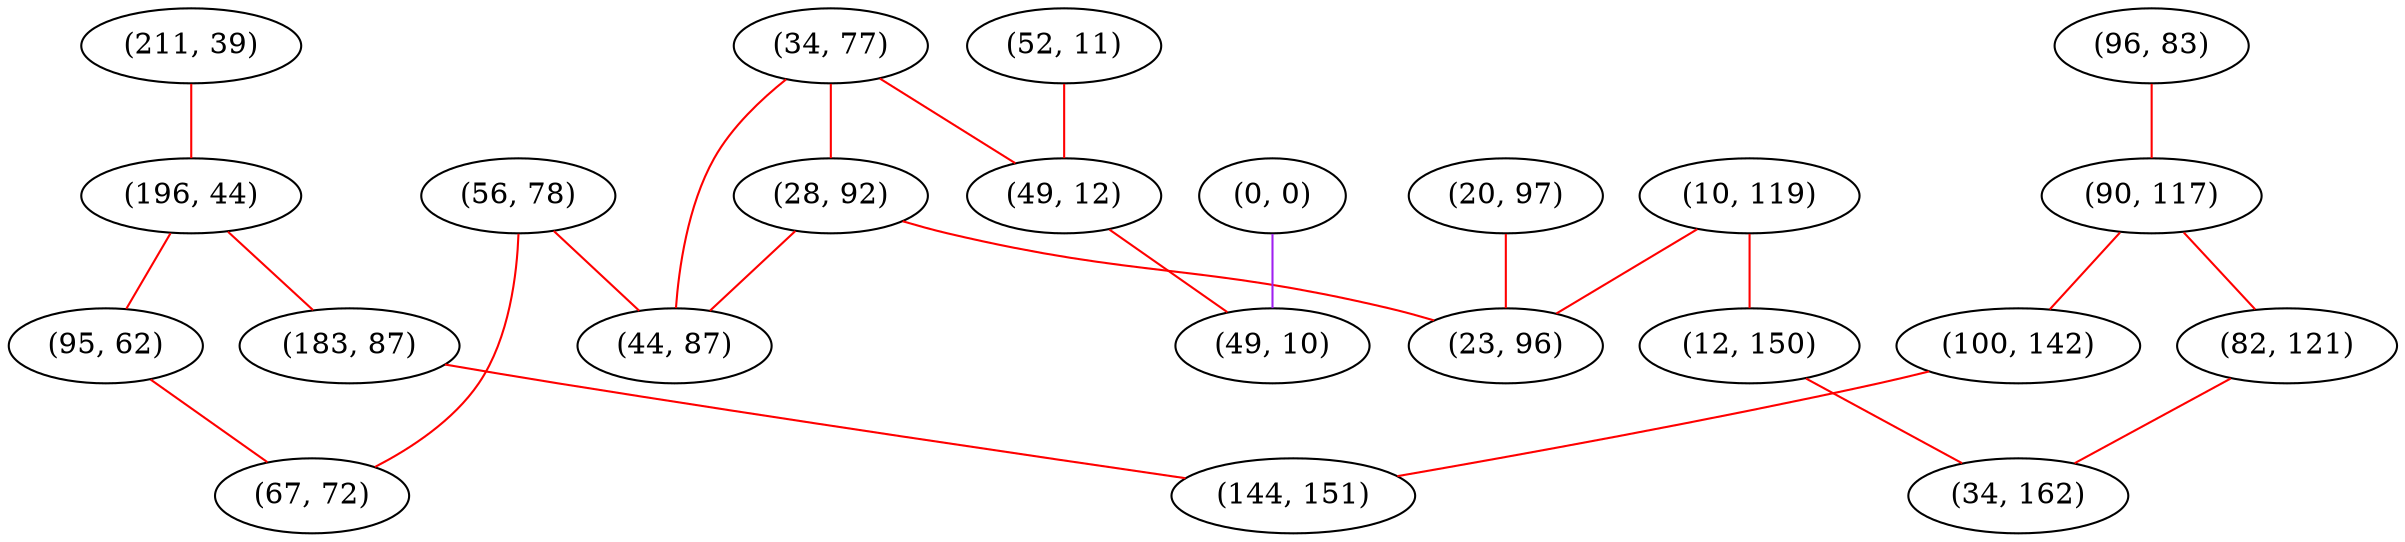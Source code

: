 graph "" {
"(211, 39)";
"(96, 83)";
"(52, 11)";
"(56, 78)";
"(34, 77)";
"(49, 12)";
"(90, 117)";
"(28, 92)";
"(20, 97)";
"(100, 142)";
"(196, 44)";
"(10, 119)";
"(95, 62)";
"(0, 0)";
"(82, 121)";
"(183, 87)";
"(144, 151)";
"(23, 96)";
"(44, 87)";
"(12, 150)";
"(49, 10)";
"(67, 72)";
"(34, 162)";
"(211, 39)" -- "(196, 44)"  [color=red, key=0, weight=1];
"(96, 83)" -- "(90, 117)"  [color=red, key=0, weight=1];
"(52, 11)" -- "(49, 12)"  [color=red, key=0, weight=1];
"(56, 78)" -- "(67, 72)"  [color=red, key=0, weight=1];
"(56, 78)" -- "(44, 87)"  [color=red, key=0, weight=1];
"(34, 77)" -- "(44, 87)"  [color=red, key=0, weight=1];
"(34, 77)" -- "(28, 92)"  [color=red, key=0, weight=1];
"(34, 77)" -- "(49, 12)"  [color=red, key=0, weight=1];
"(49, 12)" -- "(49, 10)"  [color=red, key=0, weight=1];
"(90, 117)" -- "(100, 142)"  [color=red, key=0, weight=1];
"(90, 117)" -- "(82, 121)"  [color=red, key=0, weight=1];
"(28, 92)" -- "(44, 87)"  [color=red, key=0, weight=1];
"(28, 92)" -- "(23, 96)"  [color=red, key=0, weight=1];
"(20, 97)" -- "(23, 96)"  [color=red, key=0, weight=1];
"(100, 142)" -- "(144, 151)"  [color=red, key=0, weight=1];
"(196, 44)" -- "(95, 62)"  [color=red, key=0, weight=1];
"(196, 44)" -- "(183, 87)"  [color=red, key=0, weight=1];
"(10, 119)" -- "(23, 96)"  [color=red, key=0, weight=1];
"(10, 119)" -- "(12, 150)"  [color=red, key=0, weight=1];
"(95, 62)" -- "(67, 72)"  [color=red, key=0, weight=1];
"(0, 0)" -- "(49, 10)"  [color=purple, key=0, weight=4];
"(82, 121)" -- "(34, 162)"  [color=red, key=0, weight=1];
"(183, 87)" -- "(144, 151)"  [color=red, key=0, weight=1];
"(12, 150)" -- "(34, 162)"  [color=red, key=0, weight=1];
}
